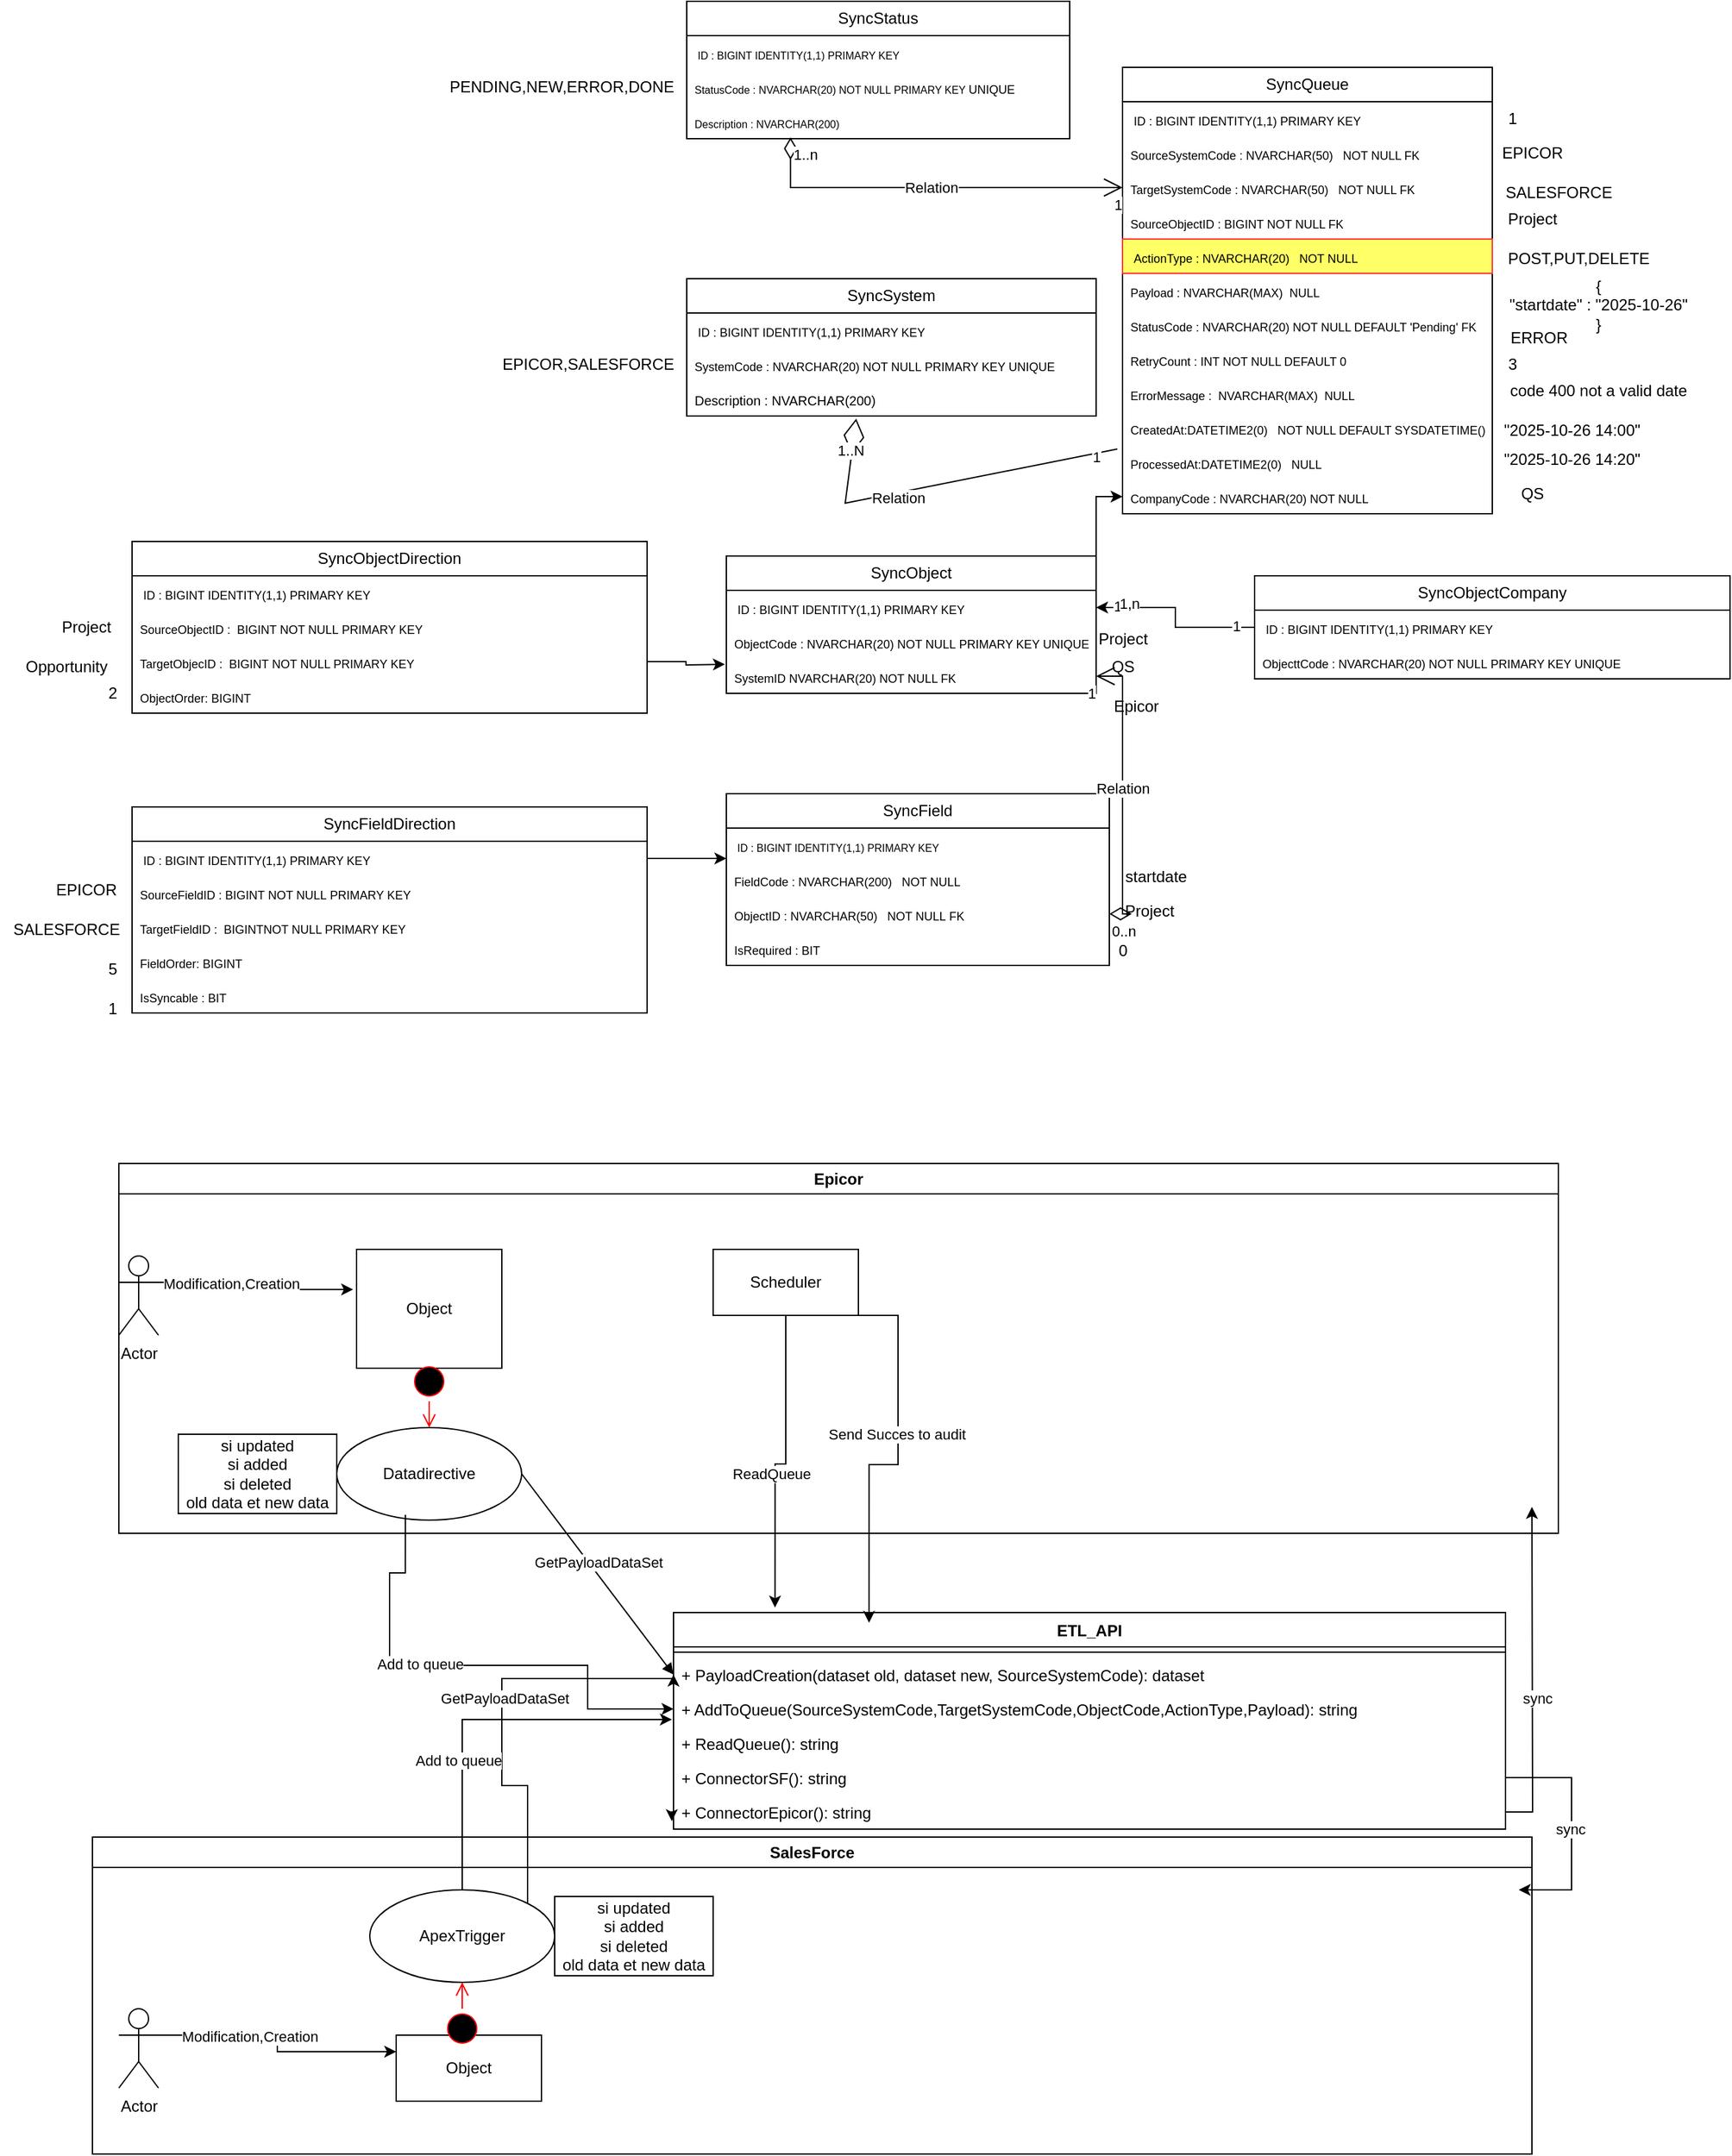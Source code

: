 <mxfile version="28.2.5">
  <diagram name="Page-1" id="Aj5_N3WaNxsP5dWTPXrr">
    <mxGraphModel dx="2253" dy="751" grid="1" gridSize="10" guides="1" tooltips="1" connect="1" arrows="1" fold="1" page="1" pageScale="1" pageWidth="827" pageHeight="1169" math="0" shadow="0">
      <root>
        <mxCell id="0" />
        <mxCell id="1" parent="0" />
        <mxCell id="Qb6BTMtfL8MH-y7f0pIz-1" value="&lt;span data-teams=&quot;true&quot;&gt;SyncQueue&lt;/span&gt;" style="swimlane;fontStyle=0;childLayout=stackLayout;horizontal=1;startSize=26;fillColor=none;horizontalStack=0;resizeParent=1;resizeParentMax=0;resizeLast=0;collapsible=1;marginBottom=0;whiteSpace=wrap;html=1;" parent="1" vertex="1">
          <mxGeometry x="290" y="70" width="280" height="338" as="geometry" />
        </mxCell>
        <mxCell id="Qb6BTMtfL8MH-y7f0pIz-2" value="&lt;span data-teams=&quot;true&quot;&gt;&lt;font style=&quot;font-size: 9px;&quot;&gt;&amp;nbsp;ID : BIGINT IDENTITY(1,1) PRIMARY KEY&lt;/font&gt;&lt;/span&gt;" style="text;strokeColor=none;fillColor=none;align=left;verticalAlign=top;spacingLeft=4;spacingRight=4;overflow=hidden;rotatable=0;points=[[0,0.5],[1,0.5]];portConstraint=eastwest;whiteSpace=wrap;html=1;" parent="Qb6BTMtfL8MH-y7f0pIz-1" vertex="1">
          <mxGeometry y="26" width="280" height="26" as="geometry" />
        </mxCell>
        <mxCell id="Qb6BTMtfL8MH-y7f0pIz-3" value="&lt;span data-teams=&quot;true&quot;&gt;&lt;font style=&quot;font-size: 9px;&quot;&gt;SourceSystemCode : NVARCHAR(50)&amp;nbsp;&amp;nbsp; NOT NULL FK&lt;/font&gt;&lt;/span&gt;" style="text;strokeColor=none;fillColor=none;align=left;verticalAlign=top;spacingLeft=4;spacingRight=4;overflow=hidden;rotatable=0;points=[[0,0.5],[1,0.5]];portConstraint=eastwest;whiteSpace=wrap;html=1;" parent="Qb6BTMtfL8MH-y7f0pIz-1" vertex="1">
          <mxGeometry y="52" width="280" height="26" as="geometry" />
        </mxCell>
        <mxCell id="Qb6BTMtfL8MH-y7f0pIz-4" value="&lt;span data-teams=&quot;true&quot;&gt;&lt;font style=&quot;font-size: 9px;&quot;&gt;TargetSystemCode : NVARCHAR(50)&amp;nbsp;&amp;nbsp; NOT NULL FK&lt;/font&gt;&lt;/span&gt;" style="text;strokeColor=none;fillColor=none;align=left;verticalAlign=top;spacingLeft=4;spacingRight=4;overflow=hidden;rotatable=0;points=[[0,0.5],[1,0.5]];portConstraint=eastwest;whiteSpace=wrap;html=1;" parent="Qb6BTMtfL8MH-y7f0pIz-1" vertex="1">
          <mxGeometry y="78" width="280" height="26" as="geometry" />
        </mxCell>
        <mxCell id="MTBKCmyBLElkbQ5yRE9a-2" value="&lt;span data-teams=&quot;true&quot;&gt;&lt;font style=&quot;font-size: 9px;&quot;&gt;SourceObjectID : BIGINT NOT NULL FK&lt;/font&gt;&lt;/span&gt;" style="text;strokeColor=none;fillColor=none;align=left;verticalAlign=top;spacingLeft=4;spacingRight=4;overflow=hidden;rotatable=0;points=[[0,0.5],[1,0.5]];portConstraint=eastwest;whiteSpace=wrap;html=1;" parent="Qb6BTMtfL8MH-y7f0pIz-1" vertex="1">
          <mxGeometry y="104" width="280" height="26" as="geometry" />
        </mxCell>
        <mxCell id="MTBKCmyBLElkbQ5yRE9a-3" value="&lt;span data-teams=&quot;true&quot;&gt;&lt;font style=&quot;font-size: 9px;&quot;&gt;&amp;nbsp;ActionType : NVARCHAR(20)&amp;nbsp;&amp;nbsp; NOT NULL&lt;/font&gt;&lt;/span&gt;" style="text;strokeColor=#FF3333;fillColor=#FFFF66;align=left;verticalAlign=top;spacingLeft=4;spacingRight=4;overflow=hidden;rotatable=0;points=[[0,0.5],[1,0.5]];portConstraint=eastwest;whiteSpace=wrap;html=1;" parent="Qb6BTMtfL8MH-y7f0pIz-1" vertex="1">
          <mxGeometry y="130" width="280" height="26" as="geometry" />
        </mxCell>
        <mxCell id="MTBKCmyBLElkbQ5yRE9a-4" value="&lt;span data-teams=&quot;true&quot;&gt;&lt;font style=&quot;font-size: 9px;&quot;&gt;Payload : NVARCHAR(MAX)&amp;nbsp; NULL&lt;/font&gt;&lt;/span&gt;" style="text;strokeColor=none;fillColor=none;align=left;verticalAlign=top;spacingLeft=4;spacingRight=4;overflow=hidden;rotatable=0;points=[[0,0.5],[1,0.5]];portConstraint=eastwest;whiteSpace=wrap;html=1;" parent="Qb6BTMtfL8MH-y7f0pIz-1" vertex="1">
          <mxGeometry y="156" width="280" height="26" as="geometry" />
        </mxCell>
        <mxCell id="MTBKCmyBLElkbQ5yRE9a-5" value="&lt;span data-teams=&quot;true&quot;&gt;&lt;font style=&quot;font-size: 9px;&quot;&gt;StatusCode : NVARCHAR(20) NOT NULL DEFAULT &#39;Pending&#39; FK&lt;/font&gt;&lt;/span&gt;" style="text;strokeColor=none;fillColor=none;align=left;verticalAlign=top;spacingLeft=4;spacingRight=4;overflow=hidden;rotatable=0;points=[[0,0.5],[1,0.5]];portConstraint=eastwest;whiteSpace=wrap;html=1;" parent="Qb6BTMtfL8MH-y7f0pIz-1" vertex="1">
          <mxGeometry y="182" width="280" height="26" as="geometry" />
        </mxCell>
        <mxCell id="MTBKCmyBLElkbQ5yRE9a-6" value="&lt;span data-teams=&quot;true&quot;&gt;&lt;font style=&quot;font-size: 9px;&quot;&gt;RetryCount : INT NOT NULL DEFAULT 0&lt;/font&gt;&lt;/span&gt;" style="text;strokeColor=none;fillColor=none;align=left;verticalAlign=top;spacingLeft=4;spacingRight=4;overflow=hidden;rotatable=0;points=[[0,0.5],[1,0.5]];portConstraint=eastwest;whiteSpace=wrap;html=1;" parent="Qb6BTMtfL8MH-y7f0pIz-1" vertex="1">
          <mxGeometry y="208" width="280" height="26" as="geometry" />
        </mxCell>
        <mxCell id="MTBKCmyBLElkbQ5yRE9a-7" value="&lt;span data-teams=&quot;true&quot;&gt;&lt;font style=&quot;font-size: 9px;&quot;&gt;ErrorMessage :&amp;nbsp; NVARCHAR(MAX)&amp;nbsp; NULL&lt;/font&gt;&lt;/span&gt;" style="text;strokeColor=none;fillColor=none;align=left;verticalAlign=top;spacingLeft=4;spacingRight=4;overflow=hidden;rotatable=0;points=[[0,0.5],[1,0.5]];portConstraint=eastwest;whiteSpace=wrap;html=1;" parent="Qb6BTMtfL8MH-y7f0pIz-1" vertex="1">
          <mxGeometry y="234" width="280" height="26" as="geometry" />
        </mxCell>
        <mxCell id="MTBKCmyBLElkbQ5yRE9a-8" value="&lt;span data-teams=&quot;true&quot;&gt;&lt;font style=&quot;font-size: 9px;&quot;&gt;CreatedAt:DATETIME2(0)&amp;nbsp;&amp;nbsp; NOT NULL DEFAULT SYSDATETIME()&lt;/font&gt;&lt;/span&gt;" style="text;strokeColor=none;fillColor=none;align=left;verticalAlign=top;spacingLeft=4;spacingRight=4;overflow=hidden;rotatable=0;points=[[0,0.5],[1,0.5]];portConstraint=eastwest;whiteSpace=wrap;html=1;" parent="Qb6BTMtfL8MH-y7f0pIz-1" vertex="1">
          <mxGeometry y="260" width="280" height="26" as="geometry" />
        </mxCell>
        <mxCell id="MTBKCmyBLElkbQ5yRE9a-9" value="&lt;span data-teams=&quot;true&quot;&gt;&lt;font style=&quot;font-size: 9px;&quot;&gt;ProcessedAt:DATETIME2(0)&amp;nbsp;&amp;nbsp; NULL&lt;/font&gt;&lt;/span&gt;" style="text;strokeColor=none;fillColor=none;align=left;verticalAlign=top;spacingLeft=4;spacingRight=4;overflow=hidden;rotatable=0;points=[[0,0.5],[1,0.5]];portConstraint=eastwest;whiteSpace=wrap;html=1;" parent="Qb6BTMtfL8MH-y7f0pIz-1" vertex="1">
          <mxGeometry y="286" width="280" height="26" as="geometry" />
        </mxCell>
        <mxCell id="8bQzE6Kmlg_8_YY8ckR2-66" value="&lt;font style=&quot;font-size: 9px;&quot;&gt;CompanyCode&amp;nbsp;&lt;font style=&quot;&quot;&gt;: NVARCHAR(20) NOT NULL&amp;nbsp;&lt;/font&gt;&lt;/font&gt;" style="text;strokeColor=none;fillColor=none;align=left;verticalAlign=top;spacingLeft=4;spacingRight=4;overflow=hidden;rotatable=0;points=[[0,0.5],[1,0.5]];portConstraint=eastwest;whiteSpace=wrap;html=1;" vertex="1" parent="Qb6BTMtfL8MH-y7f0pIz-1">
          <mxGeometry y="312" width="280" height="26" as="geometry" />
        </mxCell>
        <mxCell id="MTBKCmyBLElkbQ5yRE9a-10" value="SyncStatus" style="swimlane;fontStyle=0;childLayout=stackLayout;horizontal=1;startSize=26;fillColor=none;horizontalStack=0;resizeParent=1;resizeParentMax=0;resizeLast=0;collapsible=1;marginBottom=0;whiteSpace=wrap;html=1;" parent="1" vertex="1">
          <mxGeometry x="-40" y="20" width="290" height="104" as="geometry" />
        </mxCell>
        <mxCell id="MTBKCmyBLElkbQ5yRE9a-11" value="&lt;font style=&quot;font-size: 8px;&quot;&gt;&amp;nbsp;ID : BIGINT IDENTITY(1,1) PRIMARY KEY&lt;/font&gt;" style="text;strokeColor=none;fillColor=none;align=left;verticalAlign=top;spacingLeft=4;spacingRight=4;overflow=hidden;rotatable=0;points=[[0,0.5],[1,0.5]];portConstraint=eastwest;whiteSpace=wrap;html=1;" parent="MTBKCmyBLElkbQ5yRE9a-10" vertex="1">
          <mxGeometry y="26" width="290" height="26" as="geometry" />
        </mxCell>
        <mxCell id="MTBKCmyBLElkbQ5yRE9a-13" value="&lt;font style=&quot;font-size: 8px;&quot;&gt;&lt;font style=&quot;&quot;&gt;StatusCode&amp;nbsp;: NVARCHAR(20) NOT NULL&amp;nbsp;&lt;/font&gt;PRIMARY KEY&amp;nbsp;&lt;/font&gt;&lt;span style=&quot;font-size: 9px;&quot;&gt;UNIQUE&lt;/span&gt;" style="text;strokeColor=none;fillColor=none;align=left;verticalAlign=top;spacingLeft=4;spacingRight=4;overflow=hidden;rotatable=0;points=[[0,0.5],[1,0.5]];portConstraint=eastwest;whiteSpace=wrap;html=1;" parent="MTBKCmyBLElkbQ5yRE9a-10" vertex="1">
          <mxGeometry y="52" width="290" height="26" as="geometry" />
        </mxCell>
        <mxCell id="MTBKCmyBLElkbQ5yRE9a-19" value="&lt;font style=&quot;font-size: 8px;&quot;&gt;Description :&amp;nbsp;NVARCHAR(200)&amp;nbsp;&lt;/font&gt;" style="text;strokeColor=none;fillColor=none;align=left;verticalAlign=top;spacingLeft=4;spacingRight=4;overflow=hidden;rotatable=0;points=[[0,0.5],[1,0.5]];portConstraint=eastwest;whiteSpace=wrap;html=1;" parent="MTBKCmyBLElkbQ5yRE9a-10" vertex="1">
          <mxGeometry y="78" width="290" height="26" as="geometry" />
        </mxCell>
        <mxCell id="MTBKCmyBLElkbQ5yRE9a-16" value="Relation" style="endArrow=open;html=1;endSize=12;startArrow=diamondThin;startSize=14;startFill=0;edgeStyle=orthogonalEdgeStyle;rounded=0;entryX=0;entryY=0.5;entryDx=0;entryDy=0;exitX=0.271;exitY=0.962;exitDx=0;exitDy=0;exitPerimeter=0;" parent="1" source="MTBKCmyBLElkbQ5yRE9a-19" target="Qb6BTMtfL8MH-y7f0pIz-4" edge="1">
          <mxGeometry relative="1" as="geometry">
            <mxPoint x="97" y="130" as="sourcePoint" />
            <mxPoint x="250.0" y="198.914" as="targetPoint" />
          </mxGeometry>
        </mxCell>
        <mxCell id="MTBKCmyBLElkbQ5yRE9a-17" value="1..n" style="edgeLabel;resizable=0;html=1;align=left;verticalAlign=top;" parent="MTBKCmyBLElkbQ5yRE9a-16" connectable="0" vertex="1">
          <mxGeometry x="-1" relative="1" as="geometry" />
        </mxCell>
        <mxCell id="MTBKCmyBLElkbQ5yRE9a-18" value="1" style="edgeLabel;resizable=0;html=1;align=right;verticalAlign=top;" parent="MTBKCmyBLElkbQ5yRE9a-16" connectable="0" vertex="1">
          <mxGeometry x="1" relative="1" as="geometry" />
        </mxCell>
        <mxCell id="MTBKCmyBLElkbQ5yRE9a-21" value="SyncField" style="swimlane;fontStyle=0;childLayout=stackLayout;horizontal=1;startSize=26;fillColor=none;horizontalStack=0;resizeParent=1;resizeParentMax=0;resizeLast=0;collapsible=1;marginBottom=0;whiteSpace=wrap;html=1;" parent="1" vertex="1">
          <mxGeometry x="-10" y="620" width="290" height="130" as="geometry" />
        </mxCell>
        <mxCell id="MTBKCmyBLElkbQ5yRE9a-22" value="&lt;span style=&quot;font-size: 8px;&quot;&gt;&amp;nbsp;ID : BIGINT IDENTITY(1,1) PRIMARY KEY&lt;/span&gt;" style="text;strokeColor=none;fillColor=none;align=left;verticalAlign=top;spacingLeft=4;spacingRight=4;overflow=hidden;rotatable=0;points=[[0,0.5],[1,0.5]];portConstraint=eastwest;whiteSpace=wrap;html=1;" parent="MTBKCmyBLElkbQ5yRE9a-21" vertex="1">
          <mxGeometry y="26" width="290" height="26" as="geometry" />
        </mxCell>
        <mxCell id="Qzrrch7IK2g1BgYNQHYs-12" value="&lt;font style=&quot;font-size: 9px;&quot;&gt;FieldCode : NVARCHAR(200)&amp;nbsp;&amp;nbsp; NOT NULL&amp;nbsp;&lt;/font&gt;" style="text;strokeColor=none;fillColor=none;align=left;verticalAlign=top;spacingLeft=4;spacingRight=4;overflow=hidden;rotatable=0;points=[[0,0.5],[1,0.5]];portConstraint=eastwest;whiteSpace=wrap;html=1;" parent="MTBKCmyBLElkbQ5yRE9a-21" vertex="1">
          <mxGeometry y="52" width="290" height="26" as="geometry" />
        </mxCell>
        <mxCell id="MTBKCmyBLElkbQ5yRE9a-23" value="&lt;span style=&quot;font-size: 9px;&quot;&gt;ObjectID : NVARCHAR(50)&amp;nbsp;&amp;nbsp; NOT NULL&amp;nbsp;&lt;/span&gt;&lt;span style=&quot;font-size: 9px;&quot;&gt;FK&lt;/span&gt;" style="text;strokeColor=none;fillColor=none;align=left;verticalAlign=top;spacingLeft=4;spacingRight=4;overflow=hidden;rotatable=0;points=[[0,0.5],[1,0.5]];portConstraint=eastwest;whiteSpace=wrap;html=1;" parent="MTBKCmyBLElkbQ5yRE9a-21" vertex="1">
          <mxGeometry y="78" width="290" height="26" as="geometry" />
        </mxCell>
        <mxCell id="8bQzE6Kmlg_8_YY8ckR2-73" value="&lt;font style=&quot;font-size: 9px;&quot;&gt;IsRequired : BIT&lt;/font&gt;" style="text;strokeColor=none;fillColor=none;align=left;verticalAlign=top;spacingLeft=4;spacingRight=4;overflow=hidden;rotatable=0;points=[[0,0.5],[1,0.5]];portConstraint=eastwest;whiteSpace=wrap;html=1;" vertex="1" parent="MTBKCmyBLElkbQ5yRE9a-21">
          <mxGeometry y="104" width="290" height="26" as="geometry" />
        </mxCell>
        <mxCell id="MTBKCmyBLElkbQ5yRE9a-25" value="SyncSystem" style="swimlane;fontStyle=0;childLayout=stackLayout;horizontal=1;startSize=26;fillColor=none;horizontalStack=0;resizeParent=1;resizeParentMax=0;resizeLast=0;collapsible=1;marginBottom=0;whiteSpace=wrap;html=1;" parent="1" vertex="1">
          <mxGeometry x="-40" y="230" width="310" height="104" as="geometry" />
        </mxCell>
        <mxCell id="MTBKCmyBLElkbQ5yRE9a-26" value="&lt;span style=&quot;font-size: 9px;&quot;&gt;&amp;nbsp;ID : BIGINT IDENTITY(1,1) PRIMARY KEY&lt;/span&gt;" style="text;strokeColor=none;fillColor=none;align=left;verticalAlign=top;spacingLeft=4;spacingRight=4;overflow=hidden;rotatable=0;points=[[0,0.5],[1,0.5]];portConstraint=eastwest;whiteSpace=wrap;html=1;" parent="MTBKCmyBLElkbQ5yRE9a-25" vertex="1">
          <mxGeometry y="26" width="310" height="26" as="geometry" />
        </mxCell>
        <mxCell id="MTBKCmyBLElkbQ5yRE9a-27" value="&lt;font style=&quot;font-size: 9px;&quot;&gt;&lt;font style=&quot;&quot;&gt;SystemCode&amp;nbsp;: NVARCHAR(20) NOT NULL&amp;nbsp;&lt;/font&gt;PRIMARY KEY UNIQUE&lt;/font&gt;" style="text;strokeColor=none;fillColor=none;align=left;verticalAlign=top;spacingLeft=4;spacingRight=4;overflow=hidden;rotatable=0;points=[[0,0.5],[1,0.5]];portConstraint=eastwest;whiteSpace=wrap;html=1;" parent="MTBKCmyBLElkbQ5yRE9a-25" vertex="1">
          <mxGeometry y="52" width="310" height="26" as="geometry" />
        </mxCell>
        <mxCell id="MTBKCmyBLElkbQ5yRE9a-28" value="&lt;font style=&quot;font-size: 10px;&quot;&gt;Description :&amp;nbsp;NVARCHAR(200)&amp;nbsp;&lt;/font&gt;" style="text;strokeColor=none;fillColor=none;align=left;verticalAlign=top;spacingLeft=4;spacingRight=4;overflow=hidden;rotatable=0;points=[[0,0.5],[1,0.5]];portConstraint=eastwest;whiteSpace=wrap;html=1;" parent="MTBKCmyBLElkbQ5yRE9a-25" vertex="1">
          <mxGeometry y="78" width="310" height="26" as="geometry" />
        </mxCell>
        <mxCell id="MTBKCmyBLElkbQ5yRE9a-29" value="" style="endArrow=diamondThin;endFill=0;endSize=24;html=1;rounded=0;entryX=0.414;entryY=1.077;entryDx=0;entryDy=0;entryPerimeter=0;exitX=-0.014;exitY=1.115;exitDx=0;exitDy=0;exitPerimeter=0;" parent="1" source="MTBKCmyBLElkbQ5yRE9a-8" target="MTBKCmyBLElkbQ5yRE9a-28" edge="1">
          <mxGeometry width="160" relative="1" as="geometry">
            <mxPoint x="120" y="440" as="sourcePoint" />
            <mxPoint x="230" y="390" as="targetPoint" />
            <Array as="points">
              <mxPoint x="80" y="400" />
            </Array>
          </mxGeometry>
        </mxCell>
        <mxCell id="MTBKCmyBLElkbQ5yRE9a-30" value="1..N" style="edgeLabel;html=1;align=center;verticalAlign=middle;resizable=0;points=[];" parent="MTBKCmyBLElkbQ5yRE9a-29" vertex="1" connectable="0">
          <mxGeometry x="0.824" y="1" relative="1" as="geometry">
            <mxPoint as="offset" />
          </mxGeometry>
        </mxCell>
        <mxCell id="MTBKCmyBLElkbQ5yRE9a-31" value="1" style="edgeLabel;html=1;align=center;verticalAlign=middle;resizable=0;points=[];" parent="MTBKCmyBLElkbQ5yRE9a-29" vertex="1" connectable="0">
          <mxGeometry x="-0.872" y="2" relative="1" as="geometry">
            <mxPoint as="offset" />
          </mxGeometry>
        </mxCell>
        <mxCell id="MTBKCmyBLElkbQ5yRE9a-32" value="Relation" style="edgeLabel;html=1;align=center;verticalAlign=middle;resizable=0;points=[];" parent="MTBKCmyBLElkbQ5yRE9a-29" vertex="1" connectable="0">
          <mxGeometry x="0.24" y="4" relative="1" as="geometry">
            <mxPoint as="offset" />
          </mxGeometry>
        </mxCell>
        <mxCell id="Qzrrch7IK2g1BgYNQHYs-1" value="SyncObject" style="swimlane;fontStyle=0;childLayout=stackLayout;horizontal=1;startSize=26;fillColor=none;horizontalStack=0;resizeParent=1;resizeParentMax=0;resizeLast=0;collapsible=1;marginBottom=0;whiteSpace=wrap;html=1;" parent="1" vertex="1">
          <mxGeometry x="-10" y="440" width="280" height="104" as="geometry" />
        </mxCell>
        <mxCell id="Qzrrch7IK2g1BgYNQHYs-2" value="&lt;span style=&quot;font-size: 9px;&quot;&gt;&amp;nbsp;ID : BIGINT IDENTITY(1,1) PRIMARY KEY&lt;/span&gt;" style="text;strokeColor=none;fillColor=none;align=left;verticalAlign=top;spacingLeft=4;spacingRight=4;overflow=hidden;rotatable=0;points=[[0,0.5],[1,0.5]];portConstraint=eastwest;whiteSpace=wrap;html=1;" parent="Qzrrch7IK2g1BgYNQHYs-1" vertex="1">
          <mxGeometry y="26" width="280" height="26" as="geometry" />
        </mxCell>
        <mxCell id="Qzrrch7IK2g1BgYNQHYs-3" value="&lt;font style=&quot;font-size: 9px;&quot;&gt;ObjectCode&amp;nbsp;&lt;font style=&quot;&quot;&gt;: NVARCHAR(20) NOT NULL&amp;nbsp;&lt;/font&gt;PRIMARY KEY UNIQUE&lt;/font&gt;" style="text;strokeColor=none;fillColor=none;align=left;verticalAlign=top;spacingLeft=4;spacingRight=4;overflow=hidden;rotatable=0;points=[[0,0.5],[1,0.5]];portConstraint=eastwest;whiteSpace=wrap;html=1;" parent="Qzrrch7IK2g1BgYNQHYs-1" vertex="1">
          <mxGeometry y="52" width="280" height="26" as="geometry" />
        </mxCell>
        <mxCell id="Qzrrch7IK2g1BgYNQHYs-8" value="&lt;font style=&quot;font-size: 9px;&quot;&gt;SystemID&amp;nbsp;&lt;font style=&quot;&quot;&gt;NVARCHAR(20) NOT NULL FK&lt;/font&gt;&amp;nbsp;&lt;/font&gt;" style="text;strokeColor=none;fillColor=none;align=left;verticalAlign=top;spacingLeft=4;spacingRight=4;overflow=hidden;rotatable=0;points=[[0,0.5],[1,0.5]];portConstraint=eastwest;whiteSpace=wrap;html=1;" parent="Qzrrch7IK2g1BgYNQHYs-1" vertex="1">
          <mxGeometry y="78" width="280" height="26" as="geometry" />
        </mxCell>
        <mxCell id="Qzrrch7IK2g1BgYNQHYs-9" value="Relation" style="endArrow=open;html=1;endSize=12;startArrow=diamondThin;startSize=14;startFill=0;edgeStyle=orthogonalEdgeStyle;rounded=0;entryX=1;entryY=0.5;entryDx=0;entryDy=0;exitX=1;exitY=0.5;exitDx=0;exitDy=0;" parent="1" source="MTBKCmyBLElkbQ5yRE9a-23" target="Qzrrch7IK2g1BgYNQHYs-8" edge="1">
          <mxGeometry relative="1" as="geometry">
            <mxPoint x="300" y="680" as="sourcePoint" />
            <mxPoint x="330" y="560" as="targetPoint" />
          </mxGeometry>
        </mxCell>
        <mxCell id="Qzrrch7IK2g1BgYNQHYs-10" value="0..n" style="edgeLabel;resizable=0;html=1;align=left;verticalAlign=top;" parent="Qzrrch7IK2g1BgYNQHYs-9" connectable="0" vertex="1">
          <mxGeometry x="-1" relative="1" as="geometry" />
        </mxCell>
        <mxCell id="Qzrrch7IK2g1BgYNQHYs-11" value="1" style="edgeLabel;resizable=0;html=1;align=right;verticalAlign=top;" parent="Qzrrch7IK2g1BgYNQHYs-9" connectable="0" vertex="1">
          <mxGeometry x="1" relative="1" as="geometry" />
        </mxCell>
        <mxCell id="hNZ9rFo7HgNfVF230UiR-13" value="Epicor" style="swimlane;whiteSpace=wrap;html=1;" parent="1" vertex="1">
          <mxGeometry x="-470" y="900" width="1090" height="280" as="geometry" />
        </mxCell>
        <mxCell id="hNZ9rFo7HgNfVF230UiR-14" value="Object" style="html=1;whiteSpace=wrap;" parent="hNZ9rFo7HgNfVF230UiR-13" vertex="1">
          <mxGeometry x="180" y="65" width="110" height="90" as="geometry" />
        </mxCell>
        <mxCell id="hNZ9rFo7HgNfVF230UiR-16" style="edgeStyle=orthogonalEdgeStyle;rounded=0;orthogonalLoop=1;jettySize=auto;html=1;exitX=1;exitY=0.333;exitDx=0;exitDy=0;exitPerimeter=0;entryX=-0.024;entryY=0.338;entryDx=0;entryDy=0;entryPerimeter=0;" parent="hNZ9rFo7HgNfVF230UiR-13" source="hNZ9rFo7HgNfVF230UiR-15" target="hNZ9rFo7HgNfVF230UiR-14" edge="1">
          <mxGeometry relative="1" as="geometry">
            <mxPoint x="110" y="100.118" as="targetPoint" />
          </mxGeometry>
        </mxCell>
        <mxCell id="hNZ9rFo7HgNfVF230UiR-17" value="Modification,Creation" style="edgeLabel;html=1;align=center;verticalAlign=middle;resizable=0;points=[];" parent="hNZ9rFo7HgNfVF230UiR-16" vertex="1" connectable="0">
          <mxGeometry x="-0.286" y="-1" relative="1" as="geometry">
            <mxPoint as="offset" />
          </mxGeometry>
        </mxCell>
        <mxCell id="hNZ9rFo7HgNfVF230UiR-15" value="Actor" style="shape=umlActor;verticalLabelPosition=bottom;verticalAlign=top;html=1;" parent="hNZ9rFo7HgNfVF230UiR-13" vertex="1">
          <mxGeometry y="70" width="30" height="60" as="geometry" />
        </mxCell>
        <mxCell id="hNZ9rFo7HgNfVF230UiR-20" value="Datadirective" style="ellipse;whiteSpace=wrap;html=1;" parent="hNZ9rFo7HgNfVF230UiR-13" vertex="1">
          <mxGeometry x="165" y="200" width="140" height="70" as="geometry" />
        </mxCell>
        <mxCell id="hNZ9rFo7HgNfVF230UiR-21" value="" style="ellipse;html=1;shape=startState;fillColor=#000000;strokeColor=#ff0000;" parent="hNZ9rFo7HgNfVF230UiR-13" vertex="1">
          <mxGeometry x="220" y="150" width="30" height="30" as="geometry" />
        </mxCell>
        <mxCell id="hNZ9rFo7HgNfVF230UiR-22" value="" style="edgeStyle=orthogonalEdgeStyle;html=1;verticalAlign=bottom;endArrow=open;endSize=8;strokeColor=#ff0000;rounded=0;entryX=0.5;entryY=0;entryDx=0;entryDy=0;" parent="hNZ9rFo7HgNfVF230UiR-13" source="hNZ9rFo7HgNfVF230UiR-21" target="hNZ9rFo7HgNfVF230UiR-20" edge="1">
          <mxGeometry relative="1" as="geometry">
            <mxPoint x="235" y="240" as="targetPoint" />
          </mxGeometry>
        </mxCell>
        <mxCell id="hNZ9rFo7HgNfVF230UiR-47" value="Scheduler" style="html=1;whiteSpace=wrap;" parent="hNZ9rFo7HgNfVF230UiR-13" vertex="1">
          <mxGeometry x="450" y="65" width="110" height="50" as="geometry" />
        </mxCell>
        <mxCell id="hNZ9rFo7HgNfVF230UiR-72" value="si updated&lt;div&gt;si added&lt;/div&gt;&lt;div&gt;si deleted&lt;/div&gt;&lt;div&gt;old data et new data&lt;/div&gt;" style="rounded=0;whiteSpace=wrap;html=1;" parent="hNZ9rFo7HgNfVF230UiR-13" vertex="1">
          <mxGeometry x="45" y="205" width="120" height="60" as="geometry" />
        </mxCell>
        <mxCell id="hNZ9rFo7HgNfVF230UiR-33" value="ETL_API" style="swimlane;fontStyle=1;align=center;verticalAlign=top;childLayout=stackLayout;horizontal=1;startSize=26;horizontalStack=0;resizeParent=1;resizeParentMax=0;resizeLast=0;collapsible=1;marginBottom=0;whiteSpace=wrap;html=1;" parent="1" vertex="1">
          <mxGeometry x="-50" y="1240" width="630" height="164" as="geometry" />
        </mxCell>
        <mxCell id="hNZ9rFo7HgNfVF230UiR-35" value="" style="line;strokeWidth=1;fillColor=none;align=left;verticalAlign=middle;spacingTop=-1;spacingLeft=3;spacingRight=3;rotatable=0;labelPosition=right;points=[];portConstraint=eastwest;strokeColor=inherit;" parent="hNZ9rFo7HgNfVF230UiR-33" vertex="1">
          <mxGeometry y="26" width="630" height="8" as="geometry" />
        </mxCell>
        <mxCell id="hNZ9rFo7HgNfVF230UiR-36" value="+ PayloadCreation(dataset old, dataset new, SourceSystemCode): dataset" style="text;strokeColor=none;fillColor=none;align=left;verticalAlign=top;spacingLeft=4;spacingRight=4;overflow=hidden;rotatable=0;points=[[0,0.5],[1,0.5]];portConstraint=eastwest;whiteSpace=wrap;html=1;" parent="hNZ9rFo7HgNfVF230UiR-33" vertex="1">
          <mxGeometry y="34" width="630" height="26" as="geometry" />
        </mxCell>
        <mxCell id="hNZ9rFo7HgNfVF230UiR-37" value="+ AddToQueue(SourceSystemCode,TargetSystemCode,ObjectCode,ActionType,Payload): string" style="text;strokeColor=none;fillColor=none;align=left;verticalAlign=top;spacingLeft=4;spacingRight=4;overflow=hidden;rotatable=0;points=[[0,0.5],[1,0.5]];portConstraint=eastwest;whiteSpace=wrap;html=1;" parent="hNZ9rFo7HgNfVF230UiR-33" vertex="1">
          <mxGeometry y="60" width="630" height="26" as="geometry" />
        </mxCell>
        <mxCell id="hNZ9rFo7HgNfVF230UiR-52" value="+ ReadQueue(): string" style="text;strokeColor=none;fillColor=none;align=left;verticalAlign=top;spacingLeft=4;spacingRight=4;overflow=hidden;rotatable=0;points=[[0,0.5],[1,0.5]];portConstraint=eastwest;whiteSpace=wrap;html=1;" parent="hNZ9rFo7HgNfVF230UiR-33" vertex="1">
          <mxGeometry y="86" width="630" height="26" as="geometry" />
        </mxCell>
        <mxCell id="hNZ9rFo7HgNfVF230UiR-69" style="edgeStyle=orthogonalEdgeStyle;rounded=0;orthogonalLoop=1;jettySize=auto;html=1;exitX=1;exitY=0.5;exitDx=0;exitDy=0;" parent="hNZ9rFo7HgNfVF230UiR-33" source="hNZ9rFo7HgNfVF230UiR-65" edge="1">
          <mxGeometry relative="1" as="geometry">
            <mxPoint x="640" y="210" as="targetPoint" />
            <Array as="points">
              <mxPoint x="680" y="125" />
              <mxPoint x="680" y="210" />
            </Array>
          </mxGeometry>
        </mxCell>
        <mxCell id="hNZ9rFo7HgNfVF230UiR-71" value="sync" style="edgeLabel;html=1;align=center;verticalAlign=middle;resizable=0;points=[];" parent="hNZ9rFo7HgNfVF230UiR-69" vertex="1" connectable="0">
          <mxGeometry x="0.017" y="-1" relative="1" as="geometry">
            <mxPoint as="offset" />
          </mxGeometry>
        </mxCell>
        <mxCell id="hNZ9rFo7HgNfVF230UiR-65" value="+ ConnectorSF(): string" style="text;strokeColor=none;fillColor=none;align=left;verticalAlign=top;spacingLeft=4;spacingRight=4;overflow=hidden;rotatable=0;points=[[0,0.5],[1,0.5]];portConstraint=eastwest;whiteSpace=wrap;html=1;" parent="hNZ9rFo7HgNfVF230UiR-33" vertex="1">
          <mxGeometry y="112" width="630" height="26" as="geometry" />
        </mxCell>
        <mxCell id="hNZ9rFo7HgNfVF230UiR-68" style="edgeStyle=orthogonalEdgeStyle;rounded=0;orthogonalLoop=1;jettySize=auto;html=1;exitX=1;exitY=0.5;exitDx=0;exitDy=0;" parent="hNZ9rFo7HgNfVF230UiR-33" source="hNZ9rFo7HgNfVF230UiR-66" edge="1">
          <mxGeometry relative="1" as="geometry">
            <mxPoint x="650" y="-80" as="targetPoint" />
          </mxGeometry>
        </mxCell>
        <mxCell id="hNZ9rFo7HgNfVF230UiR-70" value="sync" style="edgeLabel;html=1;align=center;verticalAlign=middle;resizable=0;points=[];" parent="hNZ9rFo7HgNfVF230UiR-68" vertex="1" connectable="0">
          <mxGeometry x="-0.155" y="-3" relative="1" as="geometry">
            <mxPoint as="offset" />
          </mxGeometry>
        </mxCell>
        <mxCell id="hNZ9rFo7HgNfVF230UiR-66" value="+ ConnectorEpicor(): string" style="text;strokeColor=none;fillColor=none;align=left;verticalAlign=top;spacingLeft=4;spacingRight=4;overflow=hidden;rotatable=0;points=[[0,0.5],[1,0.5]];portConstraint=eastwest;whiteSpace=wrap;html=1;" parent="hNZ9rFo7HgNfVF230UiR-33" vertex="1">
          <mxGeometry y="138" width="630" height="26" as="geometry" />
        </mxCell>
        <mxCell id="hNZ9rFo7HgNfVF230UiR-67" style="edgeStyle=orthogonalEdgeStyle;rounded=0;orthogonalLoop=1;jettySize=auto;html=1;exitX=0;exitY=0.5;exitDx=0;exitDy=0;entryX=-0.002;entryY=0.769;entryDx=0;entryDy=0;entryPerimeter=0;" parent="hNZ9rFo7HgNfVF230UiR-33" source="hNZ9rFo7HgNfVF230UiR-66" target="hNZ9rFo7HgNfVF230UiR-66" edge="1">
          <mxGeometry relative="1" as="geometry" />
        </mxCell>
        <mxCell id="hNZ9rFo7HgNfVF230UiR-38" value="GetPayloadDataSet" style="html=1;verticalAlign=bottom;endArrow=block;curved=0;rounded=0;exitX=1;exitY=0.5;exitDx=0;exitDy=0;entryX=0;entryY=0.5;entryDx=0;entryDy=0;" parent="1" source="hNZ9rFo7HgNfVF230UiR-20" target="hNZ9rFo7HgNfVF230UiR-36" edge="1">
          <mxGeometry width="80" relative="1" as="geometry">
            <mxPoint x="-60" y="1000" as="sourcePoint" />
            <mxPoint x="20" y="1000" as="targetPoint" />
          </mxGeometry>
        </mxCell>
        <mxCell id="hNZ9rFo7HgNfVF230UiR-41" style="edgeStyle=orthogonalEdgeStyle;rounded=0;orthogonalLoop=1;jettySize=auto;html=1;exitX=0.371;exitY=0.943;exitDx=0;exitDy=0;entryX=0;entryY=0.5;entryDx=0;entryDy=0;exitPerimeter=0;" parent="1" source="hNZ9rFo7HgNfVF230UiR-20" target="hNZ9rFo7HgNfVF230UiR-37" edge="1">
          <mxGeometry relative="1" as="geometry">
            <mxPoint x="-115" y="1333" as="targetPoint" />
            <mxPoint x="-300" y="1190" as="sourcePoint" />
            <Array as="points">
              <mxPoint x="-253" y="1210" />
              <mxPoint x="-265" y="1210" />
              <mxPoint x="-265" y="1280" />
              <mxPoint x="-115" y="1280" />
              <mxPoint x="-115" y="1313" />
            </Array>
          </mxGeometry>
        </mxCell>
        <mxCell id="hNZ9rFo7HgNfVF230UiR-44" value="Add to queue" style="edgeLabel;html=1;align=center;verticalAlign=middle;resizable=0;points=[];" parent="hNZ9rFo7HgNfVF230UiR-41" vertex="1" connectable="0">
          <mxGeometry x="-0.205" y="1" relative="1" as="geometry">
            <mxPoint as="offset" />
          </mxGeometry>
        </mxCell>
        <mxCell id="hNZ9rFo7HgNfVF230UiR-48" style="edgeStyle=orthogonalEdgeStyle;rounded=0;orthogonalLoop=1;jettySize=auto;html=1;exitX=0.5;exitY=1;exitDx=0;exitDy=0;entryX=0.122;entryY=-0.023;entryDx=0;entryDy=0;entryPerimeter=0;" parent="1" source="hNZ9rFo7HgNfVF230UiR-47" target="hNZ9rFo7HgNfVF230UiR-33" edge="1">
          <mxGeometry relative="1" as="geometry" />
        </mxCell>
        <mxCell id="hNZ9rFo7HgNfVF230UiR-49" value="ReadQueue" style="edgeLabel;html=1;align=center;verticalAlign=middle;resizable=0;points=[];" parent="hNZ9rFo7HgNfVF230UiR-48" vertex="1" connectable="0">
          <mxGeometry x="0.117" y="-3" relative="1" as="geometry">
            <mxPoint as="offset" />
          </mxGeometry>
        </mxCell>
        <mxCell id="hNZ9rFo7HgNfVF230UiR-50" style="edgeStyle=orthogonalEdgeStyle;rounded=0;orthogonalLoop=1;jettySize=auto;html=1;exitX=0.75;exitY=1;exitDx=0;exitDy=0;entryX=0.235;entryY=0.047;entryDx=0;entryDy=0;entryPerimeter=0;" parent="1" source="hNZ9rFo7HgNfVF230UiR-47" target="hNZ9rFo7HgNfVF230UiR-33" edge="1">
          <mxGeometry relative="1" as="geometry">
            <Array as="points">
              <mxPoint x="120" y="1015" />
              <mxPoint x="120" y="1128" />
              <mxPoint x="98" y="1128" />
            </Array>
          </mxGeometry>
        </mxCell>
        <mxCell id="hNZ9rFo7HgNfVF230UiR-51" value="Send Succes to audit" style="edgeLabel;html=1;align=center;verticalAlign=middle;resizable=0;points=[];" parent="hNZ9rFo7HgNfVF230UiR-50" vertex="1" connectable="0">
          <mxGeometry x="-0.063" y="-1" relative="1" as="geometry">
            <mxPoint y="1" as="offset" />
          </mxGeometry>
        </mxCell>
        <mxCell id="hNZ9rFo7HgNfVF230UiR-53" value="SalesForce" style="swimlane;whiteSpace=wrap;html=1;" parent="1" vertex="1">
          <mxGeometry x="-490" y="1410" width="1090" height="240" as="geometry" />
        </mxCell>
        <mxCell id="hNZ9rFo7HgNfVF230UiR-54" value="Actor" style="shape=umlActor;verticalLabelPosition=bottom;verticalAlign=top;html=1;outlineConnect=0;" parent="hNZ9rFo7HgNfVF230UiR-53" vertex="1">
          <mxGeometry x="20" y="130" width="30" height="60" as="geometry" />
        </mxCell>
        <mxCell id="hNZ9rFo7HgNfVF230UiR-57" value="Object" style="html=1;whiteSpace=wrap;" parent="hNZ9rFo7HgNfVF230UiR-53" vertex="1">
          <mxGeometry x="230" y="150" width="110" height="50" as="geometry" />
        </mxCell>
        <mxCell id="hNZ9rFo7HgNfVF230UiR-55" style="edgeStyle=orthogonalEdgeStyle;rounded=0;orthogonalLoop=1;jettySize=auto;html=1;exitX=1;exitY=0.333;exitDx=0;exitDy=0;exitPerimeter=0;entryX=0;entryY=0.25;entryDx=0;entryDy=0;" parent="hNZ9rFo7HgNfVF230UiR-53" source="hNZ9rFo7HgNfVF230UiR-54" target="hNZ9rFo7HgNfVF230UiR-57" edge="1">
          <mxGeometry relative="1" as="geometry">
            <mxPoint x="217" y="125" as="targetPoint" />
            <mxPoint x="70" y="120" as="sourcePoint" />
          </mxGeometry>
        </mxCell>
        <mxCell id="hNZ9rFo7HgNfVF230UiR-56" value="Modification,Creation" style="edgeLabel;html=1;align=center;verticalAlign=middle;resizable=0;points=[];" parent="hNZ9rFo7HgNfVF230UiR-55" vertex="1" connectable="0">
          <mxGeometry x="-0.286" y="-1" relative="1" as="geometry">
            <mxPoint as="offset" />
          </mxGeometry>
        </mxCell>
        <mxCell id="hNZ9rFo7HgNfVF230UiR-58" value="ApexTrigger" style="ellipse;whiteSpace=wrap;html=1;" parent="hNZ9rFo7HgNfVF230UiR-53" vertex="1">
          <mxGeometry x="210" y="40" width="140" height="70" as="geometry" />
        </mxCell>
        <mxCell id="hNZ9rFo7HgNfVF230UiR-59" value="" style="ellipse;html=1;shape=startState;fillColor=#000000;strokeColor=#ff0000;" parent="hNZ9rFo7HgNfVF230UiR-53" vertex="1">
          <mxGeometry x="265" y="130" width="30" height="30" as="geometry" />
        </mxCell>
        <mxCell id="hNZ9rFo7HgNfVF230UiR-60" value="" style="edgeStyle=orthogonalEdgeStyle;html=1;verticalAlign=bottom;endArrow=open;endSize=8;strokeColor=#ff0000;rounded=0;entryX=1;entryY=0.5;entryDx=0;entryDy=0;" parent="hNZ9rFo7HgNfVF230UiR-53" source="hNZ9rFo7HgNfVF230UiR-59" edge="1">
          <mxGeometry relative="1" as="geometry">
            <mxPoint x="280" y="110" as="targetPoint" />
          </mxGeometry>
        </mxCell>
        <mxCell id="hNZ9rFo7HgNfVF230UiR-73" value="si updated&lt;div&gt;si added&lt;/div&gt;&lt;div&gt;si deleted&lt;/div&gt;&lt;div&gt;old data et new data&lt;/div&gt;" style="rounded=0;whiteSpace=wrap;html=1;" parent="hNZ9rFo7HgNfVF230UiR-53" vertex="1">
          <mxGeometry x="350" y="45" width="120" height="60" as="geometry" />
        </mxCell>
        <mxCell id="hNZ9rFo7HgNfVF230UiR-61" style="edgeStyle=orthogonalEdgeStyle;rounded=0;orthogonalLoop=1;jettySize=auto;html=1;exitX=1;exitY=0;exitDx=0;exitDy=0;entryX=0;entryY=0.5;entryDx=0;entryDy=0;" parent="1" source="hNZ9rFo7HgNfVF230UiR-58" target="hNZ9rFo7HgNfVF230UiR-36" edge="1">
          <mxGeometry relative="1" as="geometry">
            <mxPoint x="-190" y="1290" as="targetPoint" />
            <Array as="points">
              <mxPoint x="-160" y="1371" />
              <mxPoint x="-180" y="1371" />
              <mxPoint x="-180" y="1290" />
              <mxPoint x="-50" y="1290" />
            </Array>
          </mxGeometry>
        </mxCell>
        <mxCell id="hNZ9rFo7HgNfVF230UiR-63" value="GetPayloadDataSet" style="edgeLabel;html=1;align=center;verticalAlign=middle;resizable=0;points=[];" parent="hNZ9rFo7HgNfVF230UiR-61" vertex="1" connectable="0">
          <mxGeometry x="0.083" y="-2" relative="1" as="geometry">
            <mxPoint as="offset" />
          </mxGeometry>
        </mxCell>
        <mxCell id="hNZ9rFo7HgNfVF230UiR-62" style="edgeStyle=orthogonalEdgeStyle;rounded=0;orthogonalLoop=1;jettySize=auto;html=1;exitX=0.5;exitY=0;exitDx=0;exitDy=0;entryX=-0.002;entryY=0.808;entryDx=0;entryDy=0;entryPerimeter=0;" parent="1" source="hNZ9rFo7HgNfVF230UiR-58" target="hNZ9rFo7HgNfVF230UiR-37" edge="1">
          <mxGeometry relative="1" as="geometry" />
        </mxCell>
        <mxCell id="hNZ9rFo7HgNfVF230UiR-64" value="Add to queue" style="edgeLabel;html=1;align=center;verticalAlign=middle;resizable=0;points=[];" parent="hNZ9rFo7HgNfVF230UiR-62" vertex="1" connectable="0">
          <mxGeometry x="-0.319" y="3" relative="1" as="geometry">
            <mxPoint as="offset" />
          </mxGeometry>
        </mxCell>
        <mxCell id="8bQzE6Kmlg_8_YY8ckR2-4" value="SyncObjectDirection" style="swimlane;fontStyle=0;childLayout=stackLayout;horizontal=1;startSize=26;fillColor=none;horizontalStack=0;resizeParent=1;resizeParentMax=0;resizeLast=0;collapsible=1;marginBottom=0;whiteSpace=wrap;html=1;" vertex="1" parent="1">
          <mxGeometry x="-460" y="429" width="390" height="130" as="geometry" />
        </mxCell>
        <mxCell id="8bQzE6Kmlg_8_YY8ckR2-5" value="&lt;span style=&quot;font-size: 9px;&quot;&gt;&amp;nbsp;ID : BIGINT IDENTITY(1,1) PRIMARY KEY&lt;/span&gt;" style="text;strokeColor=none;fillColor=none;align=left;verticalAlign=top;spacingLeft=4;spacingRight=4;overflow=hidden;rotatable=0;points=[[0,0.5],[1,0.5]];portConstraint=eastwest;whiteSpace=wrap;html=1;" vertex="1" parent="8bQzE6Kmlg_8_YY8ckR2-4">
          <mxGeometry y="26" width="390" height="26" as="geometry" />
        </mxCell>
        <mxCell id="8bQzE6Kmlg_8_YY8ckR2-6" value="&lt;font style=&quot;font-size: 9px;&quot;&gt;SourceObjectID&amp;nbsp;&lt;font style=&quot;&quot;&gt;:&amp;nbsp;&amp;nbsp;BIGINT&amp;nbsp;NOT NULL&amp;nbsp;&lt;/font&gt;PRIMARY KEY&amp;nbsp;&lt;/font&gt;" style="text;strokeColor=none;fillColor=none;align=left;verticalAlign=top;spacingLeft=4;spacingRight=4;overflow=hidden;rotatable=0;points=[[0,0.5],[1,0.5]];portConstraint=eastwest;whiteSpace=wrap;html=1;" vertex="1" parent="8bQzE6Kmlg_8_YY8ckR2-4">
          <mxGeometry y="52" width="390" height="26" as="geometry" />
        </mxCell>
        <mxCell id="8bQzE6Kmlg_8_YY8ckR2-7" value="&lt;font style=&quot;font-size: 9px;&quot;&gt;&lt;font style=&quot;&quot;&gt;TargetObjecID :&amp;nbsp;&amp;nbsp;BIGINT&amp;nbsp;NOT NULL PRIMARY KEY&amp;nbsp;&amp;nbsp;&lt;/font&gt;&lt;/font&gt;" style="text;strokeColor=none;fillColor=none;align=left;verticalAlign=top;spacingLeft=4;spacingRight=4;overflow=hidden;rotatable=0;points=[[0,0.5],[1,0.5]];portConstraint=eastwest;whiteSpace=wrap;html=1;" vertex="1" parent="8bQzE6Kmlg_8_YY8ckR2-4">
          <mxGeometry y="78" width="390" height="26" as="geometry" />
        </mxCell>
        <mxCell id="8bQzE6Kmlg_8_YY8ckR2-12" value="&lt;font style=&quot;font-size: 9px;&quot;&gt;ObjectOrder: BIGINT&lt;/font&gt;" style="text;strokeColor=none;fillColor=none;align=left;verticalAlign=top;spacingLeft=4;spacingRight=4;overflow=hidden;rotatable=0;points=[[0,0.5],[1,0.5]];portConstraint=eastwest;whiteSpace=wrap;html=1;" vertex="1" parent="8bQzE6Kmlg_8_YY8ckR2-4">
          <mxGeometry y="104" width="390" height="26" as="geometry" />
        </mxCell>
        <mxCell id="8bQzE6Kmlg_8_YY8ckR2-10" style="edgeStyle=orthogonalEdgeStyle;rounded=0;orthogonalLoop=1;jettySize=auto;html=1;exitX=1;exitY=0.5;exitDx=0;exitDy=0;entryX=-0.004;entryY=0.154;entryDx=0;entryDy=0;entryPerimeter=0;" edge="1" parent="1" source="8bQzE6Kmlg_8_YY8ckR2-7">
          <mxGeometry relative="1" as="geometry">
            <mxPoint x="-11.12" y="522.004" as="targetPoint" />
          </mxGeometry>
        </mxCell>
        <mxCell id="8bQzE6Kmlg_8_YY8ckR2-18" value="SyncFieldDirection" style="swimlane;fontStyle=0;childLayout=stackLayout;horizontal=1;startSize=26;fillColor=none;horizontalStack=0;resizeParent=1;resizeParentMax=0;resizeLast=0;collapsible=1;marginBottom=0;whiteSpace=wrap;html=1;" vertex="1" parent="1">
          <mxGeometry x="-460" y="630" width="390" height="156" as="geometry" />
        </mxCell>
        <mxCell id="8bQzE6Kmlg_8_YY8ckR2-19" value="&lt;span style=&quot;font-size: 9px;&quot;&gt;&amp;nbsp;ID : BIGINT IDENTITY(1,1) PRIMARY KEY&lt;/span&gt;" style="text;strokeColor=none;fillColor=none;align=left;verticalAlign=top;spacingLeft=4;spacingRight=4;overflow=hidden;rotatable=0;points=[[0,0.5],[1,0.5]];portConstraint=eastwest;whiteSpace=wrap;html=1;" vertex="1" parent="8bQzE6Kmlg_8_YY8ckR2-18">
          <mxGeometry y="26" width="390" height="26" as="geometry" />
        </mxCell>
        <mxCell id="8bQzE6Kmlg_8_YY8ckR2-20" value="&lt;font style=&quot;font-size: 9px;&quot;&gt;SourceFieldID&amp;nbsp;&lt;font style=&quot;&quot;&gt;:&amp;nbsp;BIGINT&amp;nbsp;NOT NULL&amp;nbsp;&lt;/font&gt;PRIMARY KEY&amp;nbsp;&lt;/font&gt;" style="text;strokeColor=none;fillColor=none;align=left;verticalAlign=top;spacingLeft=4;spacingRight=4;overflow=hidden;rotatable=0;points=[[0,0.5],[1,0.5]];portConstraint=eastwest;whiteSpace=wrap;html=1;" vertex="1" parent="8bQzE6Kmlg_8_YY8ckR2-18">
          <mxGeometry y="52" width="390" height="26" as="geometry" />
        </mxCell>
        <mxCell id="8bQzE6Kmlg_8_YY8ckR2-21" value="&lt;font style=&quot;font-size: 9px;&quot;&gt;&lt;font style=&quot;&quot;&gt;TargetFieldID&amp;nbsp;:&amp;nbsp;&amp;nbsp;BIGINTNOT NULL PRIMARY KEY&amp;nbsp;&amp;nbsp;&lt;/font&gt;&lt;/font&gt;" style="text;strokeColor=none;fillColor=none;align=left;verticalAlign=top;spacingLeft=4;spacingRight=4;overflow=hidden;rotatable=0;points=[[0,0.5],[1,0.5]];portConstraint=eastwest;whiteSpace=wrap;html=1;" vertex="1" parent="8bQzE6Kmlg_8_YY8ckR2-18">
          <mxGeometry y="78" width="390" height="26" as="geometry" />
        </mxCell>
        <mxCell id="8bQzE6Kmlg_8_YY8ckR2-22" value="&lt;font style=&quot;font-size: 9px;&quot;&gt;FieldOrder: BIGINT&lt;/font&gt;" style="text;strokeColor=none;fillColor=none;align=left;verticalAlign=top;spacingLeft=4;spacingRight=4;overflow=hidden;rotatable=0;points=[[0,0.5],[1,0.5]];portConstraint=eastwest;whiteSpace=wrap;html=1;" vertex="1" parent="8bQzE6Kmlg_8_YY8ckR2-18">
          <mxGeometry y="104" width="390" height="26" as="geometry" />
        </mxCell>
        <mxCell id="hNZ9rFo7HgNfVF230UiR-10" value="&lt;font style=&quot;font-size: 9px;&quot;&gt;IsSyncable : BIT&lt;/font&gt;" style="text;strokeColor=none;fillColor=none;align=left;verticalAlign=top;spacingLeft=4;spacingRight=4;overflow=hidden;rotatable=0;points=[[0,0.5],[1,0.5]];portConstraint=eastwest;whiteSpace=wrap;html=1;" parent="8bQzE6Kmlg_8_YY8ckR2-18" vertex="1">
          <mxGeometry y="130" width="390" height="26" as="geometry" />
        </mxCell>
        <mxCell id="8bQzE6Kmlg_8_YY8ckR2-23" style="edgeStyle=orthogonalEdgeStyle;rounded=0;orthogonalLoop=1;jettySize=auto;html=1;exitX=1;exitY=0.5;exitDx=0;exitDy=0;entryX=0;entryY=0.885;entryDx=0;entryDy=0;entryPerimeter=0;" edge="1" parent="1" source="8bQzE6Kmlg_8_YY8ckR2-19" target="MTBKCmyBLElkbQ5yRE9a-22">
          <mxGeometry relative="1" as="geometry" />
        </mxCell>
        <mxCell id="8bQzE6Kmlg_8_YY8ckR2-24" value="PENDING,NEW,ERROR,DONE" style="text;html=1;align=center;verticalAlign=middle;resizable=0;points=[];autosize=1;strokeColor=none;fillColor=none;" vertex="1" parent="1">
          <mxGeometry x="-230" y="70" width="190" height="30" as="geometry" />
        </mxCell>
        <mxCell id="8bQzE6Kmlg_8_YY8ckR2-25" value="EPICOR,SALESFORCE" style="text;html=1;align=center;verticalAlign=middle;resizable=0;points=[];autosize=1;strokeColor=none;fillColor=none;" vertex="1" parent="1">
          <mxGeometry x="-190" y="280" width="150" height="30" as="geometry" />
        </mxCell>
        <mxCell id="8bQzE6Kmlg_8_YY8ckR2-26" value="1" style="text;html=1;align=center;verticalAlign=middle;resizable=0;points=[];autosize=1;strokeColor=none;fillColor=none;" vertex="1" parent="1">
          <mxGeometry x="570" y="94" width="30" height="30" as="geometry" />
        </mxCell>
        <mxCell id="8bQzE6Kmlg_8_YY8ckR2-27" value="EPICOR" style="text;html=1;align=center;verticalAlign=middle;resizable=0;points=[];autosize=1;strokeColor=none;fillColor=none;" vertex="1" parent="1">
          <mxGeometry x="565" y="120" width="70" height="30" as="geometry" />
        </mxCell>
        <mxCell id="8bQzE6Kmlg_8_YY8ckR2-28" value="SALESFORCE" style="text;html=1;align=center;verticalAlign=middle;resizable=0;points=[];autosize=1;strokeColor=none;fillColor=none;" vertex="1" parent="1">
          <mxGeometry x="570" y="150" width="100" height="30" as="geometry" />
        </mxCell>
        <mxCell id="8bQzE6Kmlg_8_YY8ckR2-29" value="Project" style="text;html=1;align=center;verticalAlign=middle;resizable=0;points=[];autosize=1;strokeColor=none;fillColor=none;" vertex="1" parent="1">
          <mxGeometry x="570" y="170" width="60" height="30" as="geometry" />
        </mxCell>
        <mxCell id="8bQzE6Kmlg_8_YY8ckR2-30" value="POST,PUT,DELETE" style="text;html=1;align=center;verticalAlign=middle;resizable=0;points=[];autosize=1;strokeColor=none;fillColor=none;" vertex="1" parent="1">
          <mxGeometry x="570" y="200" width="130" height="30" as="geometry" />
        </mxCell>
        <mxCell id="8bQzE6Kmlg_8_YY8ckR2-31" value="{&lt;div&gt;&quot;startdate&quot; : &quot;2025-10-26&quot;&lt;br&gt;&lt;div&gt;}&lt;/div&gt;&lt;/div&gt;" style="text;html=1;align=center;verticalAlign=middle;resizable=0;points=[];autosize=1;strokeColor=none;fillColor=none;" vertex="1" parent="1">
          <mxGeometry x="570" y="220" width="160" height="60" as="geometry" />
        </mxCell>
        <mxCell id="8bQzE6Kmlg_8_YY8ckR2-32" value="3" style="text;html=1;align=center;verticalAlign=middle;resizable=0;points=[];autosize=1;strokeColor=none;fillColor=none;" vertex="1" parent="1">
          <mxGeometry x="570" y="280" width="30" height="30" as="geometry" />
        </mxCell>
        <mxCell id="8bQzE6Kmlg_8_YY8ckR2-33" value="code 400 not a valid date" style="text;html=1;align=center;verticalAlign=middle;resizable=0;points=[];autosize=1;strokeColor=none;fillColor=none;" vertex="1" parent="1">
          <mxGeometry x="570" y="300" width="160" height="30" as="geometry" />
        </mxCell>
        <mxCell id="8bQzE6Kmlg_8_YY8ckR2-34" value="ERROR" style="text;html=1;align=center;verticalAlign=middle;resizable=0;points=[];autosize=1;strokeColor=none;fillColor=none;" vertex="1" parent="1">
          <mxGeometry x="570" y="260" width="70" height="30" as="geometry" />
        </mxCell>
        <mxCell id="8bQzE6Kmlg_8_YY8ckR2-35" value="&quot;2025-10-26 14:00&quot;" style="text;html=1;align=center;verticalAlign=middle;resizable=0;points=[];autosize=1;strokeColor=none;fillColor=none;" vertex="1" parent="1">
          <mxGeometry x="565" y="330" width="130" height="30" as="geometry" />
        </mxCell>
        <mxCell id="8bQzE6Kmlg_8_YY8ckR2-36" value="&quot;2025-10-26 14:20&quot;" style="text;html=1;align=center;verticalAlign=middle;resizable=0;points=[];autosize=1;strokeColor=none;fillColor=none;" vertex="1" parent="1">
          <mxGeometry x="565" y="352" width="130" height="30" as="geometry" />
        </mxCell>
        <mxCell id="8bQzE6Kmlg_8_YY8ckR2-37" value="Project" style="text;html=1;align=center;verticalAlign=middle;resizable=0;points=[];autosize=1;strokeColor=none;fillColor=none;" vertex="1" parent="1">
          <mxGeometry x="-525" y="479" width="60" height="30" as="geometry" />
        </mxCell>
        <mxCell id="8bQzE6Kmlg_8_YY8ckR2-38" value="Opportunity" style="text;html=1;align=center;verticalAlign=middle;resizable=0;points=[];autosize=1;strokeColor=none;fillColor=none;" vertex="1" parent="1">
          <mxGeometry x="-555" y="509" width="90" height="30" as="geometry" />
        </mxCell>
        <mxCell id="8bQzE6Kmlg_8_YY8ckR2-39" value="2" style="text;html=1;align=center;verticalAlign=middle;resizable=0;points=[];autosize=1;strokeColor=none;fillColor=none;" vertex="1" parent="1">
          <mxGeometry x="-490" y="529" width="30" height="30" as="geometry" />
        </mxCell>
        <mxCell id="8bQzE6Kmlg_8_YY8ckR2-40" value="EPICOR" style="text;html=1;align=center;verticalAlign=middle;resizable=0;points=[];autosize=1;strokeColor=none;fillColor=none;" vertex="1" parent="1">
          <mxGeometry x="-530" y="678" width="70" height="30" as="geometry" />
        </mxCell>
        <mxCell id="8bQzE6Kmlg_8_YY8ckR2-41" value="SALESFORCE" style="text;html=1;align=center;verticalAlign=middle;resizable=0;points=[];autosize=1;strokeColor=none;fillColor=none;" vertex="1" parent="1">
          <mxGeometry x="-560" y="708" width="100" height="30" as="geometry" />
        </mxCell>
        <mxCell id="8bQzE6Kmlg_8_YY8ckR2-44" value="5" style="text;html=1;align=center;verticalAlign=middle;resizable=0;points=[];autosize=1;strokeColor=none;fillColor=none;" vertex="1" parent="1">
          <mxGeometry x="-490" y="738" width="30" height="30" as="geometry" />
        </mxCell>
        <mxCell id="8bQzE6Kmlg_8_YY8ckR2-45" value="1" style="text;html=1;align=center;verticalAlign=middle;resizable=0;points=[];autosize=1;strokeColor=none;fillColor=none;" vertex="1" parent="1">
          <mxGeometry x="-490" y="768" width="30" height="30" as="geometry" />
        </mxCell>
        <mxCell id="8bQzE6Kmlg_8_YY8ckR2-46" value="Project" style="text;html=1;align=center;verticalAlign=middle;resizable=0;points=[];autosize=1;strokeColor=none;fillColor=none;" vertex="1" parent="1">
          <mxGeometry x="260" y="488" width="60" height="30" as="geometry" />
        </mxCell>
        <mxCell id="8bQzE6Kmlg_8_YY8ckR2-47" value="QS" style="text;html=1;align=center;verticalAlign=middle;resizable=0;points=[];autosize=1;strokeColor=none;fillColor=none;" vertex="1" parent="1">
          <mxGeometry x="270" y="509" width="40" height="30" as="geometry" />
        </mxCell>
        <mxCell id="8bQzE6Kmlg_8_YY8ckR2-48" value="Epicor" style="text;html=1;align=center;verticalAlign=middle;resizable=0;points=[];autosize=1;strokeColor=none;fillColor=none;" vertex="1" parent="1">
          <mxGeometry x="270" y="539" width="60" height="30" as="geometry" />
        </mxCell>
        <mxCell id="8bQzE6Kmlg_8_YY8ckR2-49" value="startdate" style="text;html=1;align=center;verticalAlign=middle;resizable=0;points=[];autosize=1;strokeColor=none;fillColor=none;" vertex="1" parent="1">
          <mxGeometry x="280" y="668" width="70" height="30" as="geometry" />
        </mxCell>
        <mxCell id="8bQzE6Kmlg_8_YY8ckR2-50" value="Project" style="text;html=1;align=center;verticalAlign=middle;resizable=0;points=[];autosize=1;strokeColor=none;fillColor=none;" vertex="1" parent="1">
          <mxGeometry x="280" y="694" width="60" height="30" as="geometry" />
        </mxCell>
        <mxCell id="8bQzE6Kmlg_8_YY8ckR2-57" style="edgeStyle=orthogonalEdgeStyle;rounded=0;orthogonalLoop=1;jettySize=auto;html=1;exitX=1;exitY=0;exitDx=0;exitDy=0;entryX=0;entryY=0.5;entryDx=0;entryDy=0;" edge="1" parent="1" source="Qzrrch7IK2g1BgYNQHYs-1" target="8bQzE6Kmlg_8_YY8ckR2-66">
          <mxGeometry relative="1" as="geometry" />
        </mxCell>
        <mxCell id="8bQzE6Kmlg_8_YY8ckR2-63" value="SyncObjectCompany" style="swimlane;fontStyle=0;childLayout=stackLayout;horizontal=1;startSize=26;fillColor=none;horizontalStack=0;resizeParent=1;resizeParentMax=0;resizeLast=0;collapsible=1;marginBottom=0;whiteSpace=wrap;html=1;" vertex="1" parent="1">
          <mxGeometry x="390" y="455" width="360" height="78" as="geometry" />
        </mxCell>
        <mxCell id="8bQzE6Kmlg_8_YY8ckR2-64" value="&lt;span style=&quot;font-size: 9px;&quot;&gt;&amp;nbsp;ID : BIGINT IDENTITY(1,1) PRIMARY KEY&lt;/span&gt;" style="text;strokeColor=none;fillColor=none;align=left;verticalAlign=top;spacingLeft=4;spacingRight=4;overflow=hidden;rotatable=0;points=[[0,0.5],[1,0.5]];portConstraint=eastwest;whiteSpace=wrap;html=1;" vertex="1" parent="8bQzE6Kmlg_8_YY8ckR2-63">
          <mxGeometry y="26" width="360" height="26" as="geometry" />
        </mxCell>
        <mxCell id="8bQzE6Kmlg_8_YY8ckR2-65" value="&lt;font style=&quot;font-size: 9px;&quot;&gt;ObjecttCode&amp;nbsp;&lt;font style=&quot;&quot;&gt;: NVARCHAR(20) NOT NULL&amp;nbsp;&lt;/font&gt;PRIMARY KEY UNIQUE&lt;/font&gt;" style="text;strokeColor=none;fillColor=none;align=left;verticalAlign=top;spacingLeft=4;spacingRight=4;overflow=hidden;rotatable=0;points=[[0,0.5],[1,0.5]];portConstraint=eastwest;whiteSpace=wrap;html=1;" vertex="1" parent="8bQzE6Kmlg_8_YY8ckR2-63">
          <mxGeometry y="52" width="360" height="26" as="geometry" />
        </mxCell>
        <mxCell id="8bQzE6Kmlg_8_YY8ckR2-68" style="edgeStyle=orthogonalEdgeStyle;rounded=0;orthogonalLoop=1;jettySize=auto;html=1;exitX=0;exitY=0.5;exitDx=0;exitDy=0;entryX=1;entryY=0.5;entryDx=0;entryDy=0;" edge="1" parent="1" source="8bQzE6Kmlg_8_YY8ckR2-64" target="Qzrrch7IK2g1BgYNQHYs-2">
          <mxGeometry relative="1" as="geometry" />
        </mxCell>
        <mxCell id="8bQzE6Kmlg_8_YY8ckR2-69" value="1" style="edgeLabel;html=1;align=center;verticalAlign=middle;resizable=0;points=[];" vertex="1" connectable="0" parent="8bQzE6Kmlg_8_YY8ckR2-68">
          <mxGeometry x="0.763" y="-1" relative="1" as="geometry">
            <mxPoint as="offset" />
          </mxGeometry>
        </mxCell>
        <mxCell id="8bQzE6Kmlg_8_YY8ckR2-70" value="1,n" style="edgeLabel;html=1;align=center;verticalAlign=middle;resizable=0;points=[];" vertex="1" connectable="0" parent="8bQzE6Kmlg_8_YY8ckR2-68">
          <mxGeometry x="0.63" y="-3" relative="1" as="geometry">
            <mxPoint as="offset" />
          </mxGeometry>
        </mxCell>
        <mxCell id="8bQzE6Kmlg_8_YY8ckR2-71" value="1" style="edgeLabel;html=1;align=center;verticalAlign=middle;resizable=0;points=[];" vertex="1" connectable="0" parent="8bQzE6Kmlg_8_YY8ckR2-68">
          <mxGeometry x="-0.793" y="-1" relative="1" as="geometry">
            <mxPoint as="offset" />
          </mxGeometry>
        </mxCell>
        <mxCell id="8bQzE6Kmlg_8_YY8ckR2-72" value="QS" style="text;html=1;align=center;verticalAlign=middle;resizable=0;points=[];autosize=1;strokeColor=none;fillColor=none;" vertex="1" parent="1">
          <mxGeometry x="580" y="378" width="40" height="30" as="geometry" />
        </mxCell>
        <mxCell id="8bQzE6Kmlg_8_YY8ckR2-75" value="0" style="text;html=1;align=center;verticalAlign=middle;resizable=0;points=[];autosize=1;strokeColor=none;fillColor=none;" vertex="1" parent="1">
          <mxGeometry x="275" y="724" width="30" height="30" as="geometry" />
        </mxCell>
      </root>
    </mxGraphModel>
  </diagram>
</mxfile>
